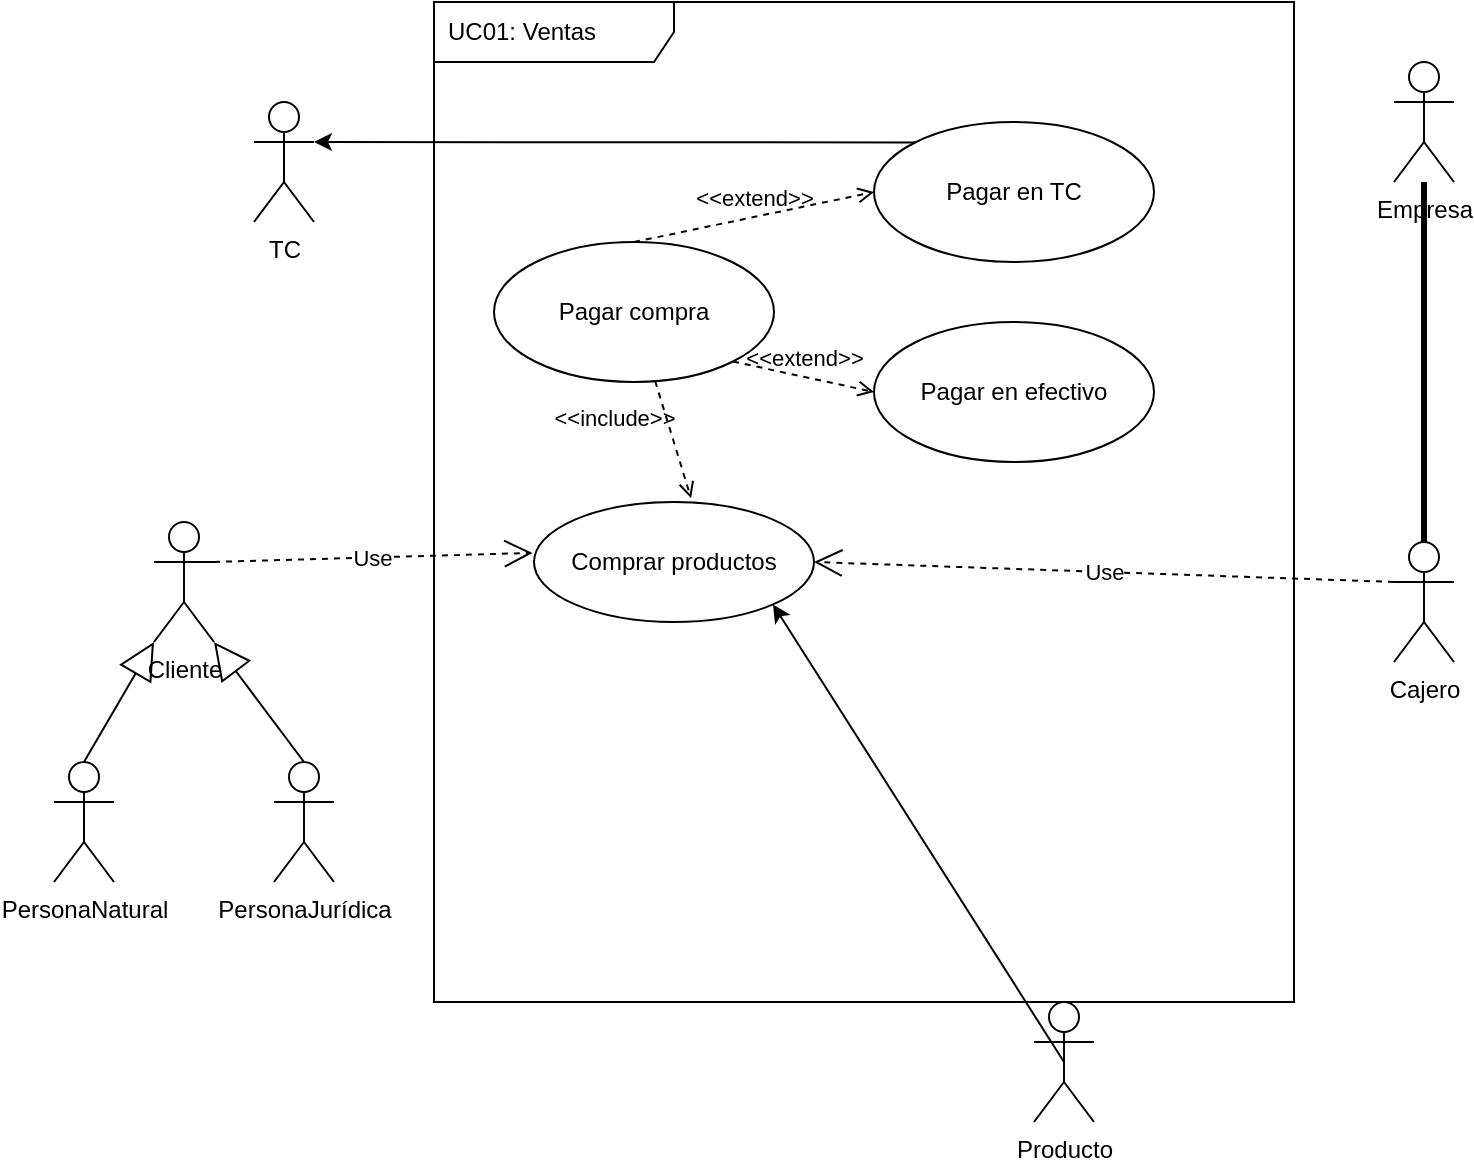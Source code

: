 <mxfile>
    <diagram id="dxsfqL3F4BJ808oqHLP2" name="Page-1">
        <mxGraphModel dx="1285" dy="594" grid="1" gridSize="10" guides="1" tooltips="1" connect="1" arrows="1" fold="1" page="1" pageScale="1" pageWidth="850" pageHeight="1100" math="0" shadow="0">
            <root>
                <mxCell id="0"/>
                <mxCell id="1" parent="0"/>
                <mxCell id="29" value="UC01: Ventas" style="shape=umlFrame;whiteSpace=wrap;html=1;width=120;height=30;boundedLbl=1;verticalAlign=middle;align=left;spacingLeft=5;" parent="1" vertex="1">
                    <mxGeometry x="270" y="260" width="430" height="500" as="geometry"/>
                </mxCell>
                <mxCell id="2" value="Cliente" style="shape=umlActor;verticalLabelPosition=bottom;verticalAlign=top;html=1;" parent="1" vertex="1">
                    <mxGeometry x="130" y="520" width="30" height="60" as="geometry"/>
                </mxCell>
                <mxCell id="3" value="PersonaNatural" style="shape=umlActor;verticalLabelPosition=bottom;verticalAlign=top;html=1;" parent="1" vertex="1">
                    <mxGeometry x="80" y="640" width="30" height="60" as="geometry"/>
                </mxCell>
                <mxCell id="4" value="PersonaJurídica" style="shape=umlActor;verticalLabelPosition=bottom;verticalAlign=top;html=1;" parent="1" vertex="1">
                    <mxGeometry x="190" y="640" width="30" height="60" as="geometry"/>
                </mxCell>
                <mxCell id="9" value="Comprar productos" style="ellipse;whiteSpace=wrap;html=1;" parent="1" vertex="1">
                    <mxGeometry x="320" y="510" width="140" height="60" as="geometry"/>
                </mxCell>
                <mxCell id="11" value="Use" style="endArrow=open;endSize=12;dashed=1;html=1;entryX=-0.005;entryY=0.424;entryDx=0;entryDy=0;entryPerimeter=0;exitX=1;exitY=0.333;exitDx=0;exitDy=0;exitPerimeter=0;" parent="1" source="2" target="9" edge="1">
                    <mxGeometry width="160" relative="1" as="geometry">
                        <mxPoint x="210" y="540" as="sourcePoint"/>
                        <mxPoint x="370" y="540" as="targetPoint"/>
                    </mxGeometry>
                </mxCell>
                <mxCell id="12" value="Pagar compra" style="ellipse;whiteSpace=wrap;html=1;" parent="1" vertex="1">
                    <mxGeometry x="300" y="380" width="140" height="70" as="geometry"/>
                </mxCell>
                <mxCell id="13" value="&amp;lt;&amp;lt;include&amp;gt;&amp;gt;" style="html=1;verticalAlign=bottom;labelBackgroundColor=none;endArrow=open;endFill=0;dashed=1;entryX=0.561;entryY=-0.031;entryDx=0;entryDy=0;entryPerimeter=0;" parent="1" source="12" target="9" edge="1">
                    <mxGeometry x="-0.346" y="-28" width="160" relative="1" as="geometry">
                        <mxPoint x="400" y="490" as="sourcePoint"/>
                        <mxPoint x="560" y="490" as="targetPoint"/>
                        <mxPoint as="offset"/>
                    </mxGeometry>
                </mxCell>
                <mxCell id="14" value="Pagar en TC" style="ellipse;whiteSpace=wrap;html=1;" parent="1" vertex="1">
                    <mxGeometry x="490" y="320" width="140" height="70" as="geometry"/>
                </mxCell>
                <mxCell id="15" value="Pagar en efectivo" style="ellipse;whiteSpace=wrap;html=1;" parent="1" vertex="1">
                    <mxGeometry x="490" y="420" width="140" height="70" as="geometry"/>
                </mxCell>
                <mxCell id="17" value="&amp;lt;&amp;lt;extend&amp;gt;&amp;gt;" style="html=1;verticalAlign=bottom;labelBackgroundColor=none;endArrow=open;endFill=0;dashed=1;exitX=0.5;exitY=0;exitDx=0;exitDy=0;entryX=0;entryY=0.5;entryDx=0;entryDy=0;" parent="1" source="12" target="14" edge="1">
                    <mxGeometry width="160" relative="1" as="geometry">
                        <mxPoint x="340" y="360" as="sourcePoint"/>
                        <mxPoint x="500" y="360" as="targetPoint"/>
                    </mxGeometry>
                </mxCell>
                <mxCell id="18" value="&amp;lt;&amp;lt;extend&amp;gt;&amp;gt;" style="html=1;verticalAlign=bottom;labelBackgroundColor=none;endArrow=open;endFill=0;dashed=1;exitX=1;exitY=1;exitDx=0;exitDy=0;entryX=0;entryY=0.5;entryDx=0;entryDy=0;" parent="1" source="12" target="15" edge="1">
                    <mxGeometry width="160" relative="1" as="geometry">
                        <mxPoint x="380" y="390" as="sourcePoint"/>
                        <mxPoint x="500" y="365" as="targetPoint"/>
                    </mxGeometry>
                </mxCell>
                <mxCell id="19" value="Cajero" style="shape=umlActor;verticalLabelPosition=bottom;verticalAlign=top;html=1;" parent="1" vertex="1">
                    <mxGeometry x="750" y="530" width="30" height="60" as="geometry"/>
                </mxCell>
                <mxCell id="21" value="Use" style="endArrow=open;endSize=12;dashed=1;html=1;exitX=0;exitY=0.333;exitDx=0;exitDy=0;exitPerimeter=0;entryX=1;entryY=0.5;entryDx=0;entryDy=0;" parent="1" source="19" target="9" edge="1">
                    <mxGeometry width="160" relative="1" as="geometry">
                        <mxPoint x="220" y="550" as="sourcePoint"/>
                        <mxPoint x="450" y="545" as="targetPoint"/>
                    </mxGeometry>
                </mxCell>
                <mxCell id="25" value="TC" style="shape=umlActor;verticalLabelPosition=bottom;verticalAlign=top;html=1;" parent="1" vertex="1">
                    <mxGeometry x="180" y="310" width="30" height="60" as="geometry"/>
                </mxCell>
                <mxCell id="28" value="" style="edgeStyle=none;orthogonalLoop=1;jettySize=auto;html=1;entryX=1;entryY=0.333;entryDx=0;entryDy=0;entryPerimeter=0;exitX=0;exitY=0;exitDx=0;exitDy=0;" parent="1" source="14" target="25" edge="1">
                    <mxGeometry width="100" relative="1" as="geometry">
                        <mxPoint x="460" y="330" as="sourcePoint"/>
                        <mxPoint x="560" y="330" as="targetPoint"/>
                        <Array as="points"/>
                    </mxGeometry>
                </mxCell>
                <mxCell id="39" value="" style="endArrow=block;endSize=16;endFill=0;html=1;exitX=0.5;exitY=0;exitDx=0;exitDy=0;exitPerimeter=0;entryX=1;entryY=1;entryDx=0;entryDy=0;entryPerimeter=0;" parent="1" source="4" target="2" edge="1">
                    <mxGeometry width="160" relative="1" as="geometry">
                        <mxPoint x="115" y="644.5" as="sourcePoint"/>
                        <mxPoint x="275" y="644.5" as="targetPoint"/>
                    </mxGeometry>
                </mxCell>
                <mxCell id="40" value="" style="endArrow=block;endSize=16;endFill=0;html=1;exitX=0.5;exitY=0;exitDx=0;exitDy=0;exitPerimeter=0;entryX=0;entryY=1;entryDx=0;entryDy=0;entryPerimeter=0;" parent="1" source="3" target="2" edge="1">
                    <mxGeometry width="160" relative="1" as="geometry">
                        <mxPoint x="145" y="650" as="sourcePoint"/>
                        <mxPoint x="100" y="590" as="targetPoint"/>
                    </mxGeometry>
                </mxCell>
                <mxCell id="38" value="Empresa" style="shape=umlActor;verticalLabelPosition=bottom;verticalAlign=top;html=1;" parent="1" vertex="1">
                    <mxGeometry x="750" y="290" width="30" height="60" as="geometry"/>
                </mxCell>
                <mxCell id="43" value="" style="endArrow=none;startArrow=none;endFill=0;startFill=0;endSize=8;html=1;verticalAlign=bottom;labelBackgroundColor=none;strokeWidth=3;entryX=0.5;entryY=0;entryDx=0;entryDy=0;entryPerimeter=0;" parent="1" source="38" target="19" edge="1">
                    <mxGeometry width="160" relative="1" as="geometry">
                        <mxPoint x="670" y="450" as="sourcePoint"/>
                        <mxPoint x="830" y="450" as="targetPoint"/>
                    </mxGeometry>
                </mxCell>
                <mxCell id="47" style="edgeStyle=none;html=1;exitX=0.5;exitY=0.5;exitDx=0;exitDy=0;entryX=1;entryY=1;entryDx=0;entryDy=0;exitPerimeter=0;" edge="1" parent="1" source="48" target="9">
                    <mxGeometry relative="1" as="geometry">
                        <mxPoint x="510.081" y="610.464" as="sourcePoint"/>
                    </mxGeometry>
                </mxCell>
                <mxCell id="48" value="Producto" style="shape=umlActor;verticalLabelPosition=bottom;verticalAlign=top;html=1;outlineConnect=0;" vertex="1" parent="1">
                    <mxGeometry x="570" y="760" width="30" height="60" as="geometry"/>
                </mxCell>
            </root>
        </mxGraphModel>
    </diagram>
</mxfile>